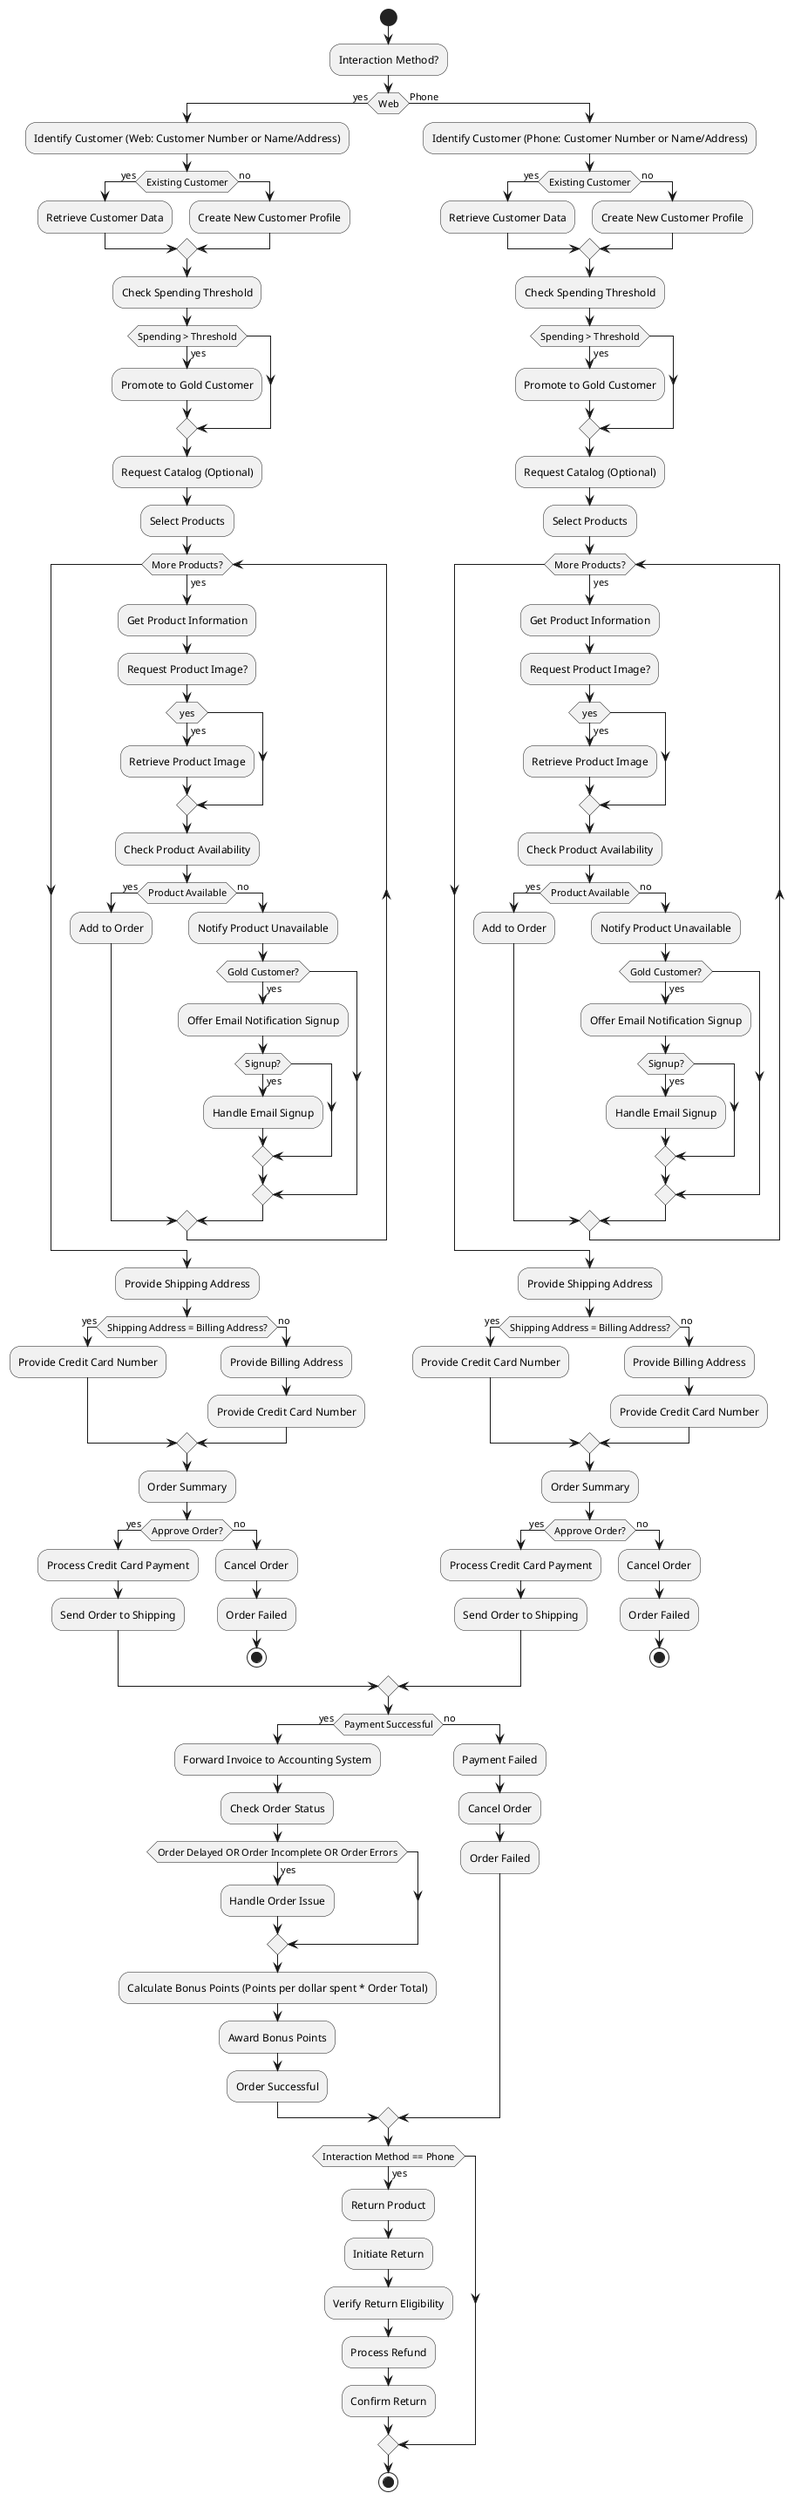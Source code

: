 @startuml
start

:Interaction Method?;
if (Web) then (yes)
  :Identify Customer (Web: Customer Number or Name/Address);
  if (Existing Customer) then (yes)
    :Retrieve Customer Data;
  else (no)
    :Create New Customer Profile;
  endif
  :Check Spending Threshold;
  if (Spending > Threshold) then (yes)
    :Promote to Gold Customer;
  endif
  :Request Catalog (Optional);
  :Select Products;
  while (More Products?) is (yes)
    :Get Product Information;
    :Request Product Image?;
    if (yes) then (yes)
      :Retrieve Product Image;
    endif
    :Check Product Availability;
    if (Product Available) then (yes)
      :Add to Order;
    else (no)
      :Notify Product Unavailable;
      if (Gold Customer?) then (yes)
        :Offer Email Notification Signup;
        if (Signup?) then (yes)
          :Handle Email Signup;
        endif
      endif
    endif
  endwhile
  :Provide Shipping Address;
  if (Shipping Address = Billing Address?) then (yes)
    :Provide Credit Card Number;
  else (no)
    :Provide Billing Address;
    :Provide Credit Card Number;
  endif
  :Order Summary;
  if (Approve Order?) then (yes)
    :Process Credit Card Payment;
    :Send Order to Shipping;
  else (no)
    :Cancel Order;
    :Order Failed;
    stop
  endif
else (Phone)
  :Identify Customer (Phone: Customer Number or Name/Address);
  if (Existing Customer) then (yes)
    :Retrieve Customer Data;
  else (no)
    :Create New Customer Profile;
  endif
  :Check Spending Threshold;
  if (Spending > Threshold) then (yes)
    :Promote to Gold Customer;
  endif
  :Request Catalog (Optional);
  :Select Products;
  while (More Products?) is (yes)
    :Get Product Information;
    :Request Product Image?;
    if (yes) then (yes)
      :Retrieve Product Image;
    endif
    :Check Product Availability;
    if (Product Available) then (yes)
      :Add to Order;
    else (no)
      :Notify Product Unavailable;
      if (Gold Customer?) then (yes)
        :Offer Email Notification Signup;
        if (Signup?) then (yes)
          :Handle Email Signup;
        endif
      endif
    endif
  endwhile
  :Provide Shipping Address;
  if (Shipping Address = Billing Address?) then (yes)
    :Provide Credit Card Number;
  else (no)
    :Provide Billing Address;
    :Provide Credit Card Number;
  endif
  :Order Summary;
  if (Approve Order?) then (yes)
    :Process Credit Card Payment;
    :Send Order to Shipping;
  else (no)
    :Cancel Order;
    :Order Failed;
    stop
  endif
endif

if (Payment Successful) then (yes)
  :Forward Invoice to Accounting System;
  :Check Order Status;
  if (Order Delayed OR Order Incomplete OR Order Errors) then (yes)
    :Handle Order Issue;
  endif
  :Calculate Bonus Points (Points per dollar spent * Order Total);
  :Award Bonus Points;
  :Order Successful;
else (no)
  :Payment Failed;
  :Cancel Order;
  :Order Failed;
endif

if (Interaction Method == Phone) then (yes)
  :Return Product;
  :Initiate Return;
  :Verify Return Eligibility;
  :Process Refund;
  :Confirm Return;
endif

stop
@enduml
